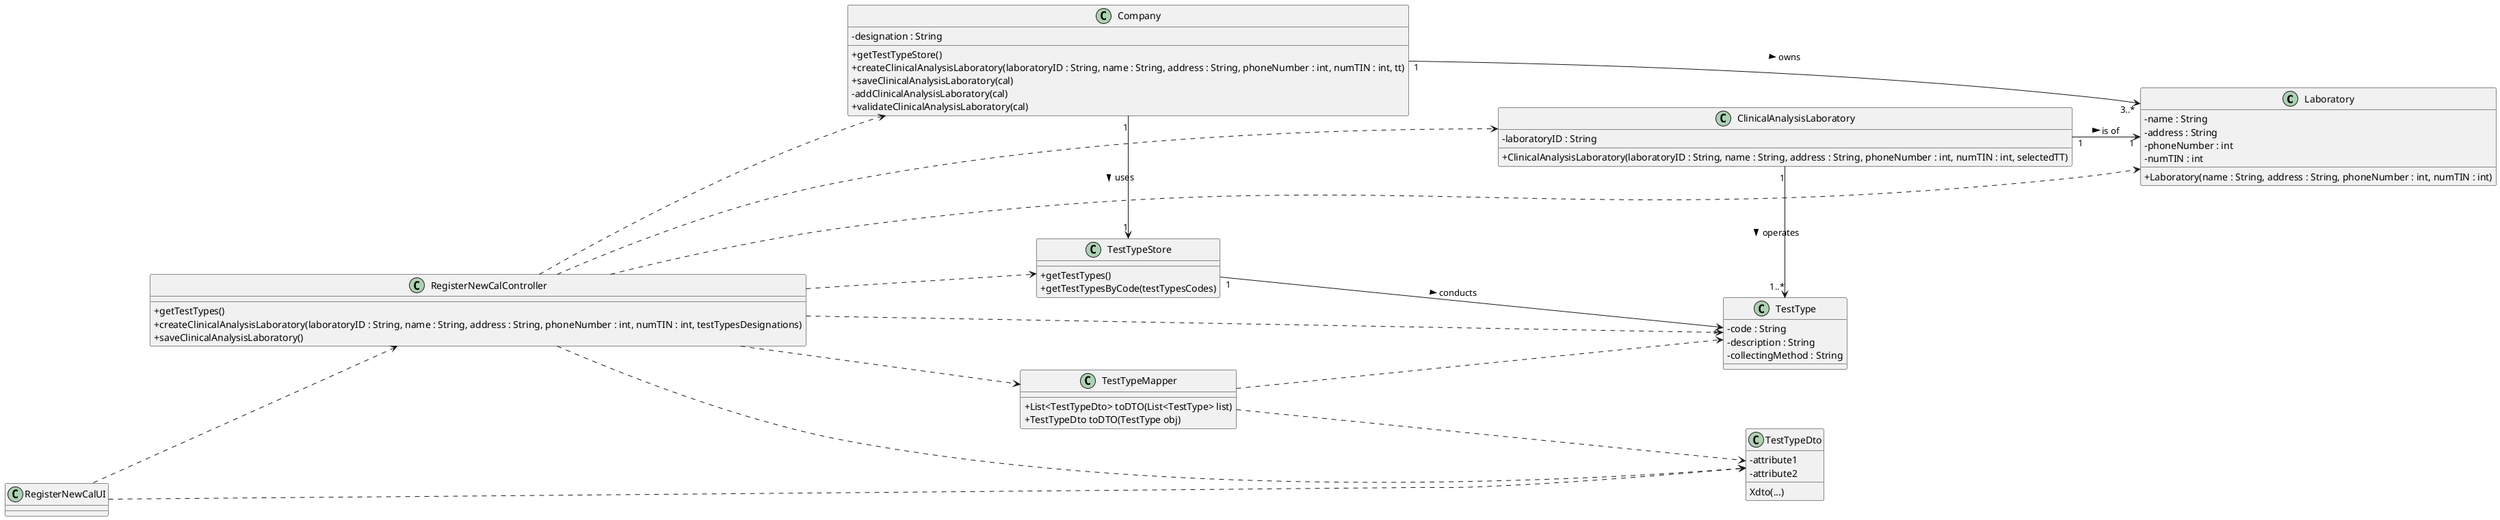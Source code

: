 @startuml
skinparam classAttributeIconSize 0
left to right direction

/'
class App {
+{static} getInstance() : App
+getCurrentSession() : UserSession
}
'/
/'
class UserSession {
+isLoggedInWithRole() : boolean
}
'/

class Laboratory {
-name : String
-address : String
-phoneNumber : int
-numTIN : int
+Laboratory(name : String, address : String, phoneNumber : int, numTIN : int)
}

class ClinicalAnalysisLaboratory {
-laboratoryID : String
+ClinicalAnalysisLaboratory(laboratoryID : String, name : String, address : String, phoneNumber : int, numTIN : int, selectedTT)
}

class TestType {
- code : String
- description : String
- collectingMethod : String
}

class Company {
-designation : String
+getTestTypeStore()
+createClinicalAnalysisLaboratory(laboratoryID : String, name : String, address : String, phoneNumber : int, numTIN : int, tt)
+saveClinicalAnalysisLaboratory(cal)
-addClinicalAnalysisLaboratory(cal)
+validateClinicalAnalysisLaboratory(cal)
/'+getTestTypes()
+getTestTypesByDesignation(selectedTestTypes)'/
}

class TestTypeStore {
+getTestTypes()
+getTestTypesByCode(testTypesCodes)
}

/'
class LaboratoryStore {
+createClinicalAnalysisLaboratory(laboratoryID : String, name : String, address : String, phoneNumber : int, numTIN : int, tt)
+saveClinicalAnalysisLaboratory(cal)
-addClinicalAnalysisLaboratory(cal)
+validateClinicalAnalysisLaboratory(cal)
}'/

class RegisterNewCalController {
+getTestTypes()
+createClinicalAnalysisLaboratory(laboratoryID : String, name : String, address : String, phoneNumber : int, numTIN : int, testTypesDesignations)
+saveClinicalAnalysisLaboratory()
}

class RegisterNewCalUI {}

class TestTypeMapper {
+List<TestTypeDto> toDTO(List<TestType> list)
+TestTypeDto toDTO(TestType obj)
}

/'PREENCHER CLASS testTypeDto!!!!!!!!!'/
class TestTypeDto {
-attribute1
-attribute2
Xdto(...)
}

RegisterNewCalUI ..> RegisterNewCalController
RegisterNewCalController ..> Laboratory
RegisterNewCalController ..> TestType
RegisterNewCalController ..> ClinicalAnalysisLaboratory
RegisterNewCalController ..> Company
RegisterNewCalController ..> TestTypeStore
/'RegisterNewCalController ..> App
RegisterNewCalController ..> UserSession'/

RegisterNewCalController ..> TestTypeMapper
TestTypeMapper ..> TestType
TestTypeMapper ..> TestTypeDto
RegisterNewCalController ..> TestTypeDto
RegisterNewCalUI ..> TestTypeDto




Company "1" -> "1" TestTypeStore : uses >
TestTypeStore "1" -> "*" TestType : conducts >
/'VERIFICAR MULTIPLICIDADE LINHA ABAIXO'/
ClinicalAnalysisLaboratory "1" --> "1" Laboratory : is of >
/'Laboratory "1" --> "1" LaboratoryStore : uses >'/
Company "1" --> "3..*" Laboratory : owns >
ClinicalAnalysisLaboratory "1" -> "1..*" TestType : operates >

/'TestTypeStore -[hidden]-> LaboratoryStore'/

TestType -[hidden]down-> ClinicalAnalysisLaboratory



/'Laboratory <|-- ClinicalAnalysisLaboratory'/





@enduml